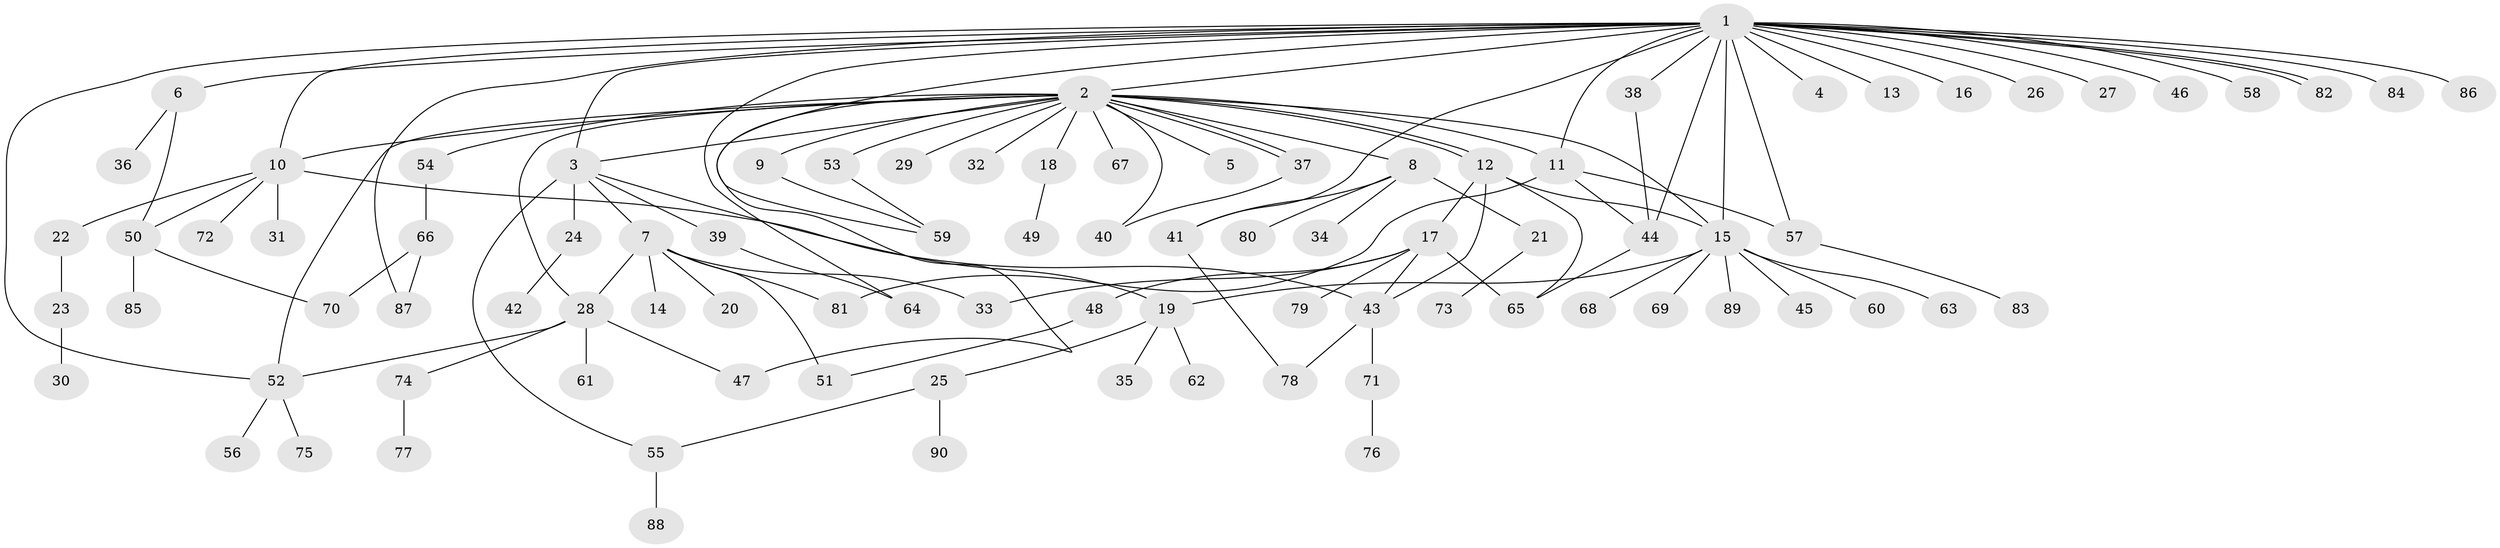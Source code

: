// Generated by graph-tools (version 1.1) at 2025/14/03/09/25 04:14:43]
// undirected, 90 vertices, 122 edges
graph export_dot {
graph [start="1"]
  node [color=gray90,style=filled];
  1;
  2;
  3;
  4;
  5;
  6;
  7;
  8;
  9;
  10;
  11;
  12;
  13;
  14;
  15;
  16;
  17;
  18;
  19;
  20;
  21;
  22;
  23;
  24;
  25;
  26;
  27;
  28;
  29;
  30;
  31;
  32;
  33;
  34;
  35;
  36;
  37;
  38;
  39;
  40;
  41;
  42;
  43;
  44;
  45;
  46;
  47;
  48;
  49;
  50;
  51;
  52;
  53;
  54;
  55;
  56;
  57;
  58;
  59;
  60;
  61;
  62;
  63;
  64;
  65;
  66;
  67;
  68;
  69;
  70;
  71;
  72;
  73;
  74;
  75;
  76;
  77;
  78;
  79;
  80;
  81;
  82;
  83;
  84;
  85;
  86;
  87;
  88;
  89;
  90;
  1 -- 2;
  1 -- 3;
  1 -- 4;
  1 -- 6;
  1 -- 10;
  1 -- 11;
  1 -- 13;
  1 -- 15;
  1 -- 16;
  1 -- 26;
  1 -- 27;
  1 -- 38;
  1 -- 41;
  1 -- 44;
  1 -- 46;
  1 -- 52;
  1 -- 57;
  1 -- 58;
  1 -- 59;
  1 -- 64;
  1 -- 82;
  1 -- 82;
  1 -- 84;
  1 -- 86;
  1 -- 87;
  2 -- 3;
  2 -- 5;
  2 -- 8;
  2 -- 9;
  2 -- 10;
  2 -- 11;
  2 -- 12;
  2 -- 12;
  2 -- 15;
  2 -- 18;
  2 -- 28;
  2 -- 29;
  2 -- 32;
  2 -- 37;
  2 -- 37;
  2 -- 40;
  2 -- 47;
  2 -- 52;
  2 -- 53;
  2 -- 54;
  2 -- 67;
  3 -- 7;
  3 -- 19;
  3 -- 24;
  3 -- 39;
  3 -- 55;
  6 -- 36;
  6 -- 50;
  7 -- 14;
  7 -- 20;
  7 -- 28;
  7 -- 33;
  7 -- 51;
  7 -- 81;
  8 -- 21;
  8 -- 34;
  8 -- 41;
  8 -- 80;
  9 -- 59;
  10 -- 22;
  10 -- 31;
  10 -- 43;
  10 -- 50;
  10 -- 72;
  11 -- 44;
  11 -- 57;
  11 -- 81;
  12 -- 15;
  12 -- 17;
  12 -- 43;
  12 -- 65;
  15 -- 19;
  15 -- 45;
  15 -- 60;
  15 -- 63;
  15 -- 68;
  15 -- 69;
  15 -- 89;
  17 -- 33;
  17 -- 43;
  17 -- 48;
  17 -- 65;
  17 -- 79;
  18 -- 49;
  19 -- 25;
  19 -- 35;
  19 -- 62;
  21 -- 73;
  22 -- 23;
  23 -- 30;
  24 -- 42;
  25 -- 55;
  25 -- 90;
  28 -- 47;
  28 -- 52;
  28 -- 61;
  28 -- 74;
  37 -- 40;
  38 -- 44;
  39 -- 64;
  41 -- 78;
  43 -- 71;
  43 -- 78;
  44 -- 65;
  48 -- 51;
  50 -- 70;
  50 -- 85;
  52 -- 56;
  52 -- 75;
  53 -- 59;
  54 -- 66;
  55 -- 88;
  57 -- 83;
  66 -- 70;
  66 -- 87;
  71 -- 76;
  74 -- 77;
}
